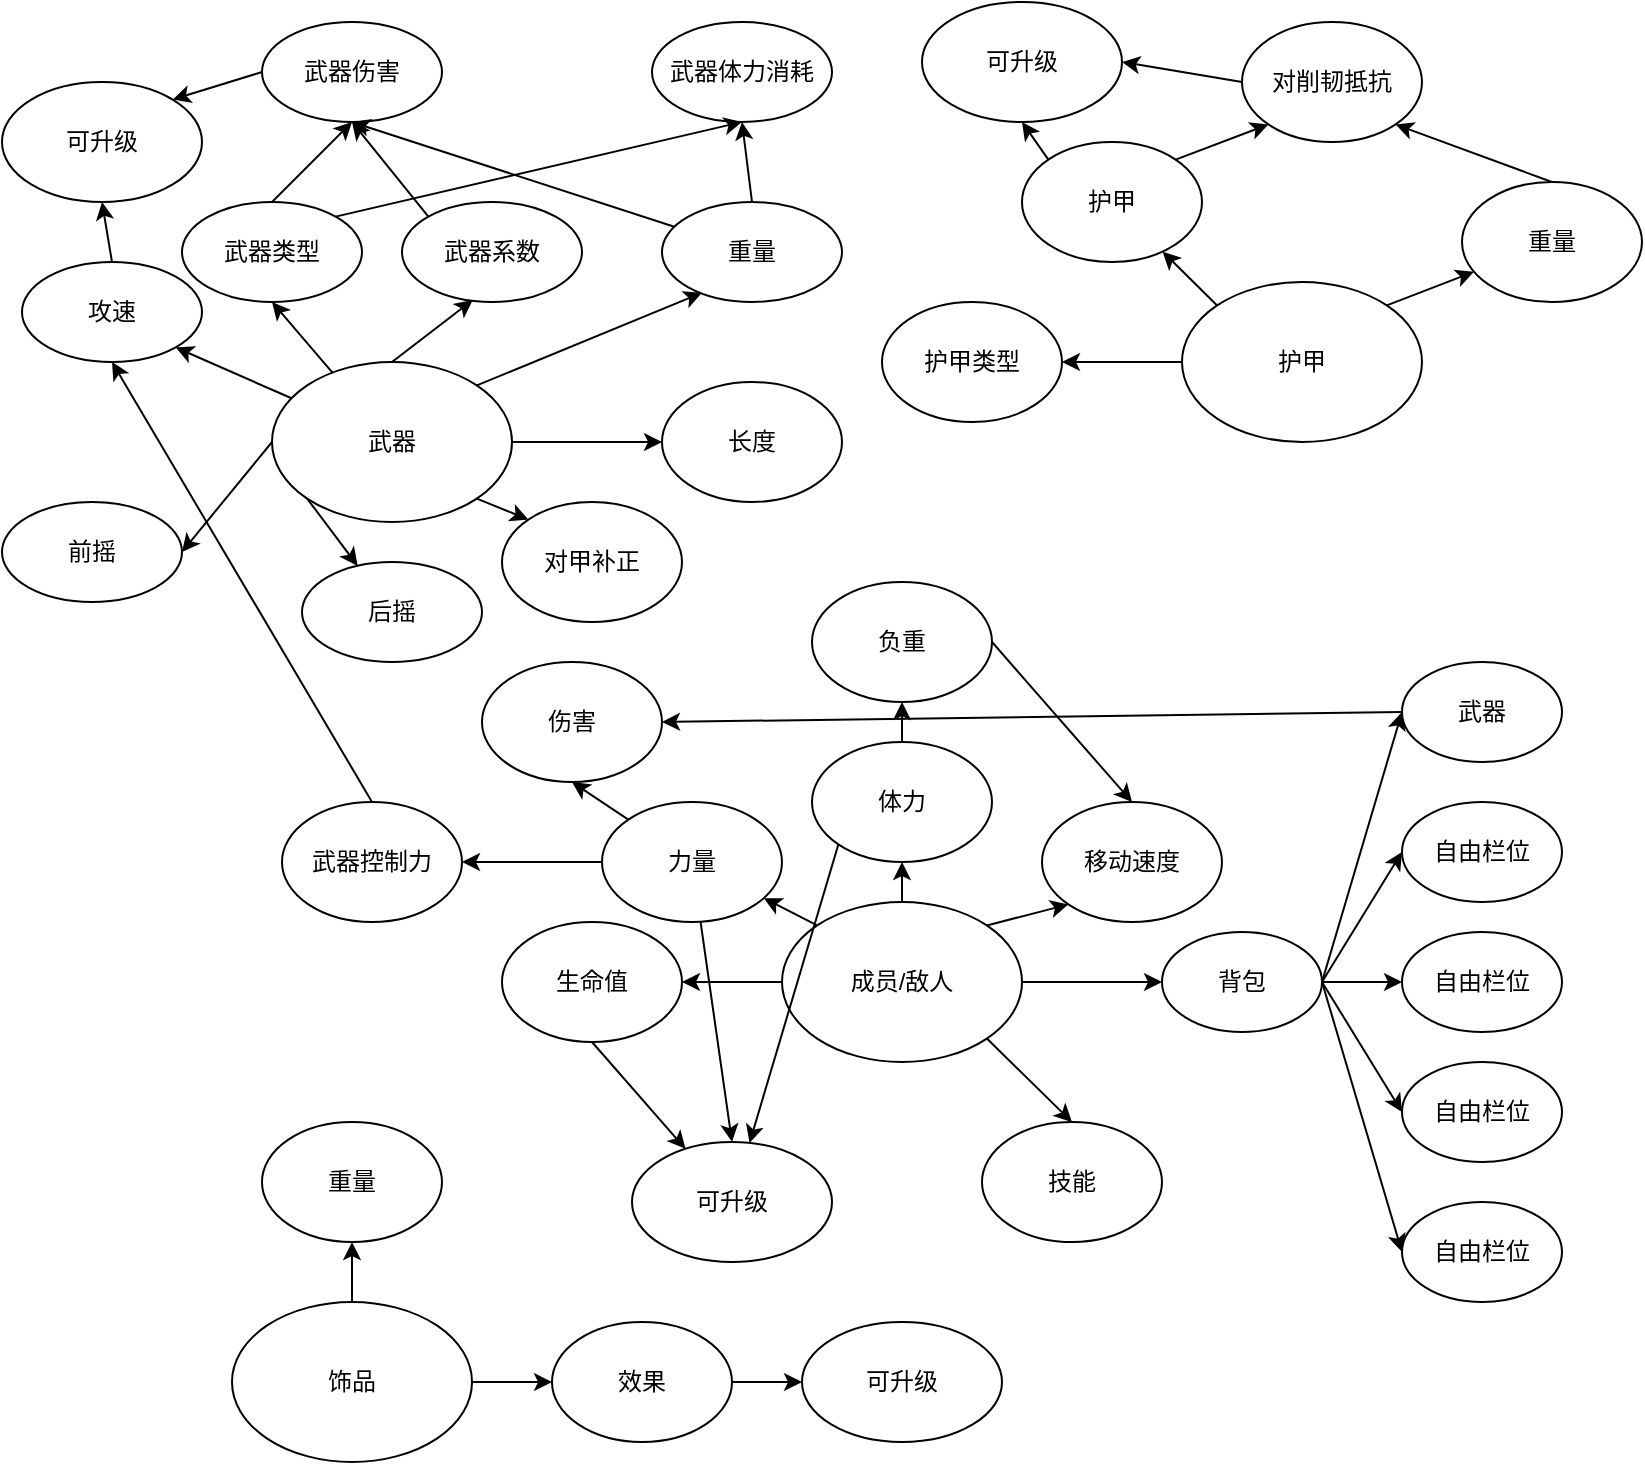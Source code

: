 <mxfile version="19.0.1" type="github">
  <diagram id="VNHnTCPg6YkhQqosSSUq" name="Page-1">
    <mxGraphModel dx="1093" dy="609" grid="1" gridSize="10" guides="1" tooltips="1" connect="1" arrows="1" fold="1" page="1" pageScale="1" pageWidth="850" pageHeight="1100" math="0" shadow="0">
      <root>
        <mxCell id="0" />
        <mxCell id="1" parent="0" />
        <mxCell id="JZIAgq0WsdpIGjdo9jfv-1" value="武器" style="ellipse;whiteSpace=wrap;html=1;" vertex="1" parent="1">
          <mxGeometry x="145" y="190" width="120" height="80" as="geometry" />
        </mxCell>
        <mxCell id="JZIAgq0WsdpIGjdo9jfv-2" value="护甲" style="ellipse;whiteSpace=wrap;html=1;" vertex="1" parent="1">
          <mxGeometry x="600" y="150" width="120" height="80" as="geometry" />
        </mxCell>
        <mxCell id="JZIAgq0WsdpIGjdo9jfv-69" style="edgeStyle=orthogonalEdgeStyle;rounded=0;orthogonalLoop=1;jettySize=auto;html=1;exitX=1;exitY=0.5;exitDx=0;exitDy=0;" edge="1" parent="1" source="JZIAgq0WsdpIGjdo9jfv-3" target="JZIAgq0WsdpIGjdo9jfv-70">
          <mxGeometry relative="1" as="geometry">
            <mxPoint x="570" y="500" as="targetPoint" />
          </mxGeometry>
        </mxCell>
        <mxCell id="JZIAgq0WsdpIGjdo9jfv-3" value="成员/敌人" style="ellipse;whiteSpace=wrap;html=1;" vertex="1" parent="1">
          <mxGeometry x="400" y="460" width="120" height="80" as="geometry" />
        </mxCell>
        <mxCell id="JZIAgq0WsdpIGjdo9jfv-8" value="攻速" style="ellipse;whiteSpace=wrap;html=1;" vertex="1" parent="1">
          <mxGeometry x="20" y="140" width="90" height="50" as="geometry" />
        </mxCell>
        <mxCell id="JZIAgq0WsdpIGjdo9jfv-9" value="" style="endArrow=classic;html=1;rounded=0;entryX=1;entryY=1;entryDx=0;entryDy=0;" edge="1" parent="1" source="JZIAgq0WsdpIGjdo9jfv-1" target="JZIAgq0WsdpIGjdo9jfv-8">
          <mxGeometry width="50" height="50" relative="1" as="geometry">
            <mxPoint x="290" y="190" as="sourcePoint" />
            <mxPoint x="110.276" y="190.522" as="targetPoint" />
          </mxGeometry>
        </mxCell>
        <mxCell id="JZIAgq0WsdpIGjdo9jfv-10" value="重量" style="ellipse;whiteSpace=wrap;html=1;" vertex="1" parent="1">
          <mxGeometry x="340" y="110" width="90" height="50" as="geometry" />
        </mxCell>
        <mxCell id="JZIAgq0WsdpIGjdo9jfv-11" value="" style="endArrow=classic;html=1;rounded=0;exitX=1;exitY=0.5;exitDx=0;exitDy=0;entryX=0;entryY=0.5;entryDx=0;entryDy=0;" edge="1" parent="1" source="JZIAgq0WsdpIGjdo9jfv-1" target="JZIAgq0WsdpIGjdo9jfv-12">
          <mxGeometry width="50" height="50" relative="1" as="geometry">
            <mxPoint x="190" y="200" as="sourcePoint" />
            <mxPoint x="300" y="230" as="targetPoint" />
          </mxGeometry>
        </mxCell>
        <mxCell id="JZIAgq0WsdpIGjdo9jfv-12" value="长度" style="ellipse;whiteSpace=wrap;html=1;" vertex="1" parent="1">
          <mxGeometry x="340" y="200" width="90" height="60" as="geometry" />
        </mxCell>
        <mxCell id="JZIAgq0WsdpIGjdo9jfv-13" value="武器类型" style="ellipse;whiteSpace=wrap;html=1;" vertex="1" parent="1">
          <mxGeometry x="100" y="110" width="90" height="50" as="geometry" />
        </mxCell>
        <mxCell id="JZIAgq0WsdpIGjdo9jfv-14" value="" style="endArrow=classic;html=1;rounded=0;entryX=0.5;entryY=1;entryDx=0;entryDy=0;" edge="1" parent="1" source="JZIAgq0WsdpIGjdo9jfv-1" target="JZIAgq0WsdpIGjdo9jfv-13">
          <mxGeometry width="50" height="50" relative="1" as="geometry">
            <mxPoint x="147.574" y="211.716" as="sourcePoint" />
            <mxPoint x="119.999" y="168.57" as="targetPoint" />
          </mxGeometry>
        </mxCell>
        <mxCell id="JZIAgq0WsdpIGjdo9jfv-15" value="" style="endArrow=classic;html=1;rounded=0;exitX=1;exitY=0;exitDx=0;exitDy=0;entryX=0.222;entryY=0.908;entryDx=0;entryDy=0;entryPerimeter=0;" edge="1" parent="1" source="JZIAgq0WsdpIGjdo9jfv-1" target="JZIAgq0WsdpIGjdo9jfv-10">
          <mxGeometry width="50" height="50" relative="1" as="geometry">
            <mxPoint x="270" y="240" as="sourcePoint" />
            <mxPoint x="310" y="240" as="targetPoint" />
          </mxGeometry>
        </mxCell>
        <mxCell id="JZIAgq0WsdpIGjdo9jfv-16" value="武器伤害" style="ellipse;whiteSpace=wrap;html=1;" vertex="1" parent="1">
          <mxGeometry x="140" y="20" width="90" height="50" as="geometry" />
        </mxCell>
        <mxCell id="JZIAgq0WsdpIGjdo9jfv-25" value="" style="endArrow=classic;html=1;rounded=0;entryX=0.5;entryY=1;entryDx=0;entryDy=0;exitX=0.5;exitY=0;exitDx=0;exitDy=0;" edge="1" parent="1" source="JZIAgq0WsdpIGjdo9jfv-13" target="JZIAgq0WsdpIGjdo9jfv-16">
          <mxGeometry width="50" height="50" relative="1" as="geometry">
            <mxPoint x="180" y="110" as="sourcePoint" />
            <mxPoint x="170" y="80" as="targetPoint" />
          </mxGeometry>
        </mxCell>
        <mxCell id="JZIAgq0WsdpIGjdo9jfv-26" value="" style="endArrow=classic;html=1;rounded=0;entryX=0.5;entryY=1;entryDx=0;entryDy=0;" edge="1" parent="1" source="JZIAgq0WsdpIGjdo9jfv-10" target="JZIAgq0WsdpIGjdo9jfv-16">
          <mxGeometry width="50" height="50" relative="1" as="geometry">
            <mxPoint x="211.515" y="210.402" as="sourcePoint" />
            <mxPoint x="205" y="180" as="targetPoint" />
          </mxGeometry>
        </mxCell>
        <mxCell id="JZIAgq0WsdpIGjdo9jfv-27" value="武器体力消耗" style="ellipse;whiteSpace=wrap;html=1;" vertex="1" parent="1">
          <mxGeometry x="335" y="20" width="90" height="50" as="geometry" />
        </mxCell>
        <mxCell id="JZIAgq0WsdpIGjdo9jfv-30" value="" style="endArrow=classic;html=1;rounded=0;entryX=0.5;entryY=1;entryDx=0;entryDy=0;exitX=1;exitY=0;exitDx=0;exitDy=0;" edge="1" parent="1" source="JZIAgq0WsdpIGjdo9jfv-13" target="JZIAgq0WsdpIGjdo9jfv-27">
          <mxGeometry width="50" height="50" relative="1" as="geometry">
            <mxPoint x="190" y="120" as="sourcePoint" />
            <mxPoint x="235" y="80" as="targetPoint" />
          </mxGeometry>
        </mxCell>
        <mxCell id="JZIAgq0WsdpIGjdo9jfv-31" value="" style="endArrow=classic;html=1;rounded=0;entryX=0.5;entryY=1;entryDx=0;entryDy=0;exitX=0.5;exitY=0;exitDx=0;exitDy=0;" edge="1" parent="1" source="JZIAgq0WsdpIGjdo9jfv-10" target="JZIAgq0WsdpIGjdo9jfv-27">
          <mxGeometry width="50" height="50" relative="1" as="geometry">
            <mxPoint x="200" y="130" as="sourcePoint" />
            <mxPoint x="245" y="90" as="targetPoint" />
          </mxGeometry>
        </mxCell>
        <mxCell id="JZIAgq0WsdpIGjdo9jfv-32" value="对甲补正" style="ellipse;whiteSpace=wrap;html=1;" vertex="1" parent="1">
          <mxGeometry x="260" y="260" width="90" height="60" as="geometry" />
        </mxCell>
        <mxCell id="JZIAgq0WsdpIGjdo9jfv-33" value="" style="endArrow=classic;html=1;rounded=0;exitX=1;exitY=1;exitDx=0;exitDy=0;entryX=0;entryY=0;entryDx=0;entryDy=0;" edge="1" parent="1" source="JZIAgq0WsdpIGjdo9jfv-1" target="JZIAgq0WsdpIGjdo9jfv-32">
          <mxGeometry width="50" height="50" relative="1" as="geometry">
            <mxPoint x="140" y="360" as="sourcePoint" />
            <mxPoint x="190" y="310" as="targetPoint" />
          </mxGeometry>
        </mxCell>
        <mxCell id="JZIAgq0WsdpIGjdo9jfv-34" value="护甲类型" style="ellipse;whiteSpace=wrap;html=1;" vertex="1" parent="1">
          <mxGeometry x="450" y="160" width="90" height="60" as="geometry" />
        </mxCell>
        <mxCell id="JZIAgq0WsdpIGjdo9jfv-35" value="" style="endArrow=classic;html=1;rounded=0;exitX=0;exitY=0.5;exitDx=0;exitDy=0;entryX=1;entryY=0.5;entryDx=0;entryDy=0;" edge="1" parent="1" source="JZIAgq0WsdpIGjdo9jfv-2" target="JZIAgq0WsdpIGjdo9jfv-34">
          <mxGeometry width="50" height="50" relative="1" as="geometry">
            <mxPoint x="252.426" y="268.284" as="sourcePoint" />
            <mxPoint x="283.18" y="278.787" as="targetPoint" />
          </mxGeometry>
        </mxCell>
        <mxCell id="JZIAgq0WsdpIGjdo9jfv-37" value="护甲" style="ellipse;whiteSpace=wrap;html=1;" vertex="1" parent="1">
          <mxGeometry x="520" y="80" width="90" height="60" as="geometry" />
        </mxCell>
        <mxCell id="JZIAgq0WsdpIGjdo9jfv-38" value="" style="endArrow=classic;html=1;rounded=0;exitX=0;exitY=0;exitDx=0;exitDy=0;" edge="1" parent="1" source="JZIAgq0WsdpIGjdo9jfv-2" target="JZIAgq0WsdpIGjdo9jfv-37">
          <mxGeometry width="50" height="50" relative="1" as="geometry">
            <mxPoint x="590" y="200" as="sourcePoint" />
            <mxPoint x="640" y="150" as="targetPoint" />
          </mxGeometry>
        </mxCell>
        <mxCell id="JZIAgq0WsdpIGjdo9jfv-39" value="重量" style="ellipse;whiteSpace=wrap;html=1;" vertex="1" parent="1">
          <mxGeometry x="740" y="100" width="90" height="60" as="geometry" />
        </mxCell>
        <mxCell id="JZIAgq0WsdpIGjdo9jfv-40" value="" style="endArrow=classic;html=1;rounded=0;exitX=1;exitY=0;exitDx=0;exitDy=0;" edge="1" parent="1" source="JZIAgq0WsdpIGjdo9jfv-2" target="JZIAgq0WsdpIGjdo9jfv-39">
          <mxGeometry width="50" height="50" relative="1" as="geometry">
            <mxPoint x="720" y="300" as="sourcePoint" />
            <mxPoint x="770" y="250" as="targetPoint" />
          </mxGeometry>
        </mxCell>
        <mxCell id="JZIAgq0WsdpIGjdo9jfv-42" value="生命值" style="ellipse;whiteSpace=wrap;html=1;direction=west;" vertex="1" parent="1">
          <mxGeometry x="260" y="470" width="90" height="60" as="geometry" />
        </mxCell>
        <mxCell id="JZIAgq0WsdpIGjdo9jfv-43" value="" style="endArrow=classic;html=1;rounded=0;exitX=0;exitY=0.5;exitDx=0;exitDy=0;" edge="1" parent="1" source="JZIAgq0WsdpIGjdo9jfv-3" target="JZIAgq0WsdpIGjdo9jfv-42">
          <mxGeometry width="50" height="50" relative="1" as="geometry">
            <mxPoint x="350" y="470" as="sourcePoint" />
            <mxPoint x="400" y="420" as="targetPoint" />
          </mxGeometry>
        </mxCell>
        <mxCell id="JZIAgq0WsdpIGjdo9jfv-45" value="力量" style="ellipse;whiteSpace=wrap;html=1;" vertex="1" parent="1">
          <mxGeometry x="310" y="410" width="90" height="60" as="geometry" />
        </mxCell>
        <mxCell id="JZIAgq0WsdpIGjdo9jfv-46" value="" style="endArrow=classic;html=1;rounded=0;exitX=0;exitY=0;exitDx=0;exitDy=0;" edge="1" parent="1" source="JZIAgq0WsdpIGjdo9jfv-3" target="JZIAgq0WsdpIGjdo9jfv-45">
          <mxGeometry width="50" height="50" relative="1" as="geometry">
            <mxPoint x="510" y="450" as="sourcePoint" />
            <mxPoint x="560" y="400" as="targetPoint" />
          </mxGeometry>
        </mxCell>
        <mxCell id="JZIAgq0WsdpIGjdo9jfv-47" value="体力" style="ellipse;whiteSpace=wrap;html=1;" vertex="1" parent="1">
          <mxGeometry x="415" y="380" width="90" height="60" as="geometry" />
        </mxCell>
        <mxCell id="JZIAgq0WsdpIGjdo9jfv-48" value="" style="endArrow=classic;html=1;rounded=0;exitX=0.5;exitY=0;exitDx=0;exitDy=0;entryX=0.5;entryY=1;entryDx=0;entryDy=0;" edge="1" parent="1" source="JZIAgq0WsdpIGjdo9jfv-3" target="JZIAgq0WsdpIGjdo9jfv-47">
          <mxGeometry width="50" height="50" relative="1" as="geometry">
            <mxPoint x="600" y="440" as="sourcePoint" />
            <mxPoint x="650" y="390" as="targetPoint" />
          </mxGeometry>
        </mxCell>
        <mxCell id="JZIAgq0WsdpIGjdo9jfv-51" value="前摇" style="ellipse;whiteSpace=wrap;html=1;" vertex="1" parent="1">
          <mxGeometry x="10" y="260" width="90" height="50" as="geometry" />
        </mxCell>
        <mxCell id="JZIAgq0WsdpIGjdo9jfv-52" value="后摇" style="ellipse;whiteSpace=wrap;html=1;" vertex="1" parent="1">
          <mxGeometry x="160" y="290" width="90" height="50" as="geometry" />
        </mxCell>
        <mxCell id="JZIAgq0WsdpIGjdo9jfv-53" value="" style="endArrow=classic;html=1;rounded=0;exitX=0;exitY=0.5;exitDx=0;exitDy=0;entryX=1;entryY=0.5;entryDx=0;entryDy=0;" edge="1" parent="1" source="JZIAgq0WsdpIGjdo9jfv-1" target="JZIAgq0WsdpIGjdo9jfv-51">
          <mxGeometry width="50" height="50" relative="1" as="geometry">
            <mxPoint x="100" y="430" as="sourcePoint" />
            <mxPoint x="150" y="380" as="targetPoint" />
          </mxGeometry>
        </mxCell>
        <mxCell id="JZIAgq0WsdpIGjdo9jfv-54" value="" style="endArrow=classic;html=1;rounded=0;exitX=0;exitY=1;exitDx=0;exitDy=0;" edge="1" parent="1" source="JZIAgq0WsdpIGjdo9jfv-1" target="JZIAgq0WsdpIGjdo9jfv-52">
          <mxGeometry width="50" height="50" relative="1" as="geometry">
            <mxPoint x="120" y="440" as="sourcePoint" />
            <mxPoint x="170" y="390" as="targetPoint" />
          </mxGeometry>
        </mxCell>
        <mxCell id="JZIAgq0WsdpIGjdo9jfv-56" value="对削韧抵抗" style="ellipse;whiteSpace=wrap;html=1;" vertex="1" parent="1">
          <mxGeometry x="630" y="20" width="90" height="60" as="geometry" />
        </mxCell>
        <mxCell id="JZIAgq0WsdpIGjdo9jfv-57" value="" style="endArrow=classic;html=1;rounded=0;exitX=1;exitY=0;exitDx=0;exitDy=0;entryX=0;entryY=1;entryDx=0;entryDy=0;" edge="1" parent="1" source="JZIAgq0WsdpIGjdo9jfv-37" target="JZIAgq0WsdpIGjdo9jfv-56">
          <mxGeometry width="50" height="50" relative="1" as="geometry">
            <mxPoint x="650" y="140" as="sourcePoint" />
            <mxPoint x="700" y="90" as="targetPoint" />
          </mxGeometry>
        </mxCell>
        <mxCell id="JZIAgq0WsdpIGjdo9jfv-58" value="" style="endArrow=classic;html=1;rounded=0;exitX=0.5;exitY=0;exitDx=0;exitDy=0;entryX=1;entryY=1;entryDx=0;entryDy=0;" edge="1" parent="1" source="JZIAgq0WsdpIGjdo9jfv-39" target="JZIAgq0WsdpIGjdo9jfv-56">
          <mxGeometry width="50" height="50" relative="1" as="geometry">
            <mxPoint x="750" y="100" as="sourcePoint" />
            <mxPoint x="800" y="50" as="targetPoint" />
          </mxGeometry>
        </mxCell>
        <mxCell id="JZIAgq0WsdpIGjdo9jfv-60" value="移动速度" style="ellipse;whiteSpace=wrap;html=1;" vertex="1" parent="1">
          <mxGeometry x="530" y="410" width="90" height="60" as="geometry" />
        </mxCell>
        <mxCell id="JZIAgq0WsdpIGjdo9jfv-61" value="" style="endArrow=classic;html=1;rounded=0;exitX=1;exitY=0;exitDx=0;exitDy=0;entryX=0;entryY=1;entryDx=0;entryDy=0;" edge="1" parent="1" source="JZIAgq0WsdpIGjdo9jfv-3" target="JZIAgq0WsdpIGjdo9jfv-60">
          <mxGeometry width="50" height="50" relative="1" as="geometry">
            <mxPoint x="630" y="560" as="sourcePoint" />
            <mxPoint x="680" y="510" as="targetPoint" />
          </mxGeometry>
        </mxCell>
        <mxCell id="JZIAgq0WsdpIGjdo9jfv-62" value="负重" style="ellipse;whiteSpace=wrap;html=1;" vertex="1" parent="1">
          <mxGeometry x="415" y="300" width="90" height="60" as="geometry" />
        </mxCell>
        <mxCell id="JZIAgq0WsdpIGjdo9jfv-64" value="伤害" style="ellipse;whiteSpace=wrap;html=1;" vertex="1" parent="1">
          <mxGeometry x="250" y="340" width="90" height="60" as="geometry" />
        </mxCell>
        <mxCell id="JZIAgq0WsdpIGjdo9jfv-66" value="" style="endArrow=classic;html=1;rounded=0;exitX=0;exitY=0;exitDx=0;exitDy=0;entryX=0.5;entryY=1;entryDx=0;entryDy=0;" edge="1" parent="1" source="JZIAgq0WsdpIGjdo9jfv-45" target="JZIAgq0WsdpIGjdo9jfv-64">
          <mxGeometry width="50" height="50" relative="1" as="geometry">
            <mxPoint x="190" y="500" as="sourcePoint" />
            <mxPoint x="240" y="450" as="targetPoint" />
          </mxGeometry>
        </mxCell>
        <mxCell id="JZIAgq0WsdpIGjdo9jfv-67" value="" style="endArrow=classic;html=1;rounded=0;exitX=0.5;exitY=0;exitDx=0;exitDy=0;entryX=0.5;entryY=1;entryDx=0;entryDy=0;" edge="1" parent="1" source="JZIAgq0WsdpIGjdo9jfv-47" target="JZIAgq0WsdpIGjdo9jfv-62">
          <mxGeometry width="50" height="50" relative="1" as="geometry">
            <mxPoint x="333.18" y="428.787" as="sourcePoint" />
            <mxPoint x="305" y="410" as="targetPoint" />
          </mxGeometry>
        </mxCell>
        <mxCell id="JZIAgq0WsdpIGjdo9jfv-68" value="" style="endArrow=classic;html=1;rounded=0;exitX=1;exitY=0.5;exitDx=0;exitDy=0;entryX=0.5;entryY=0;entryDx=0;entryDy=0;" edge="1" parent="1" source="JZIAgq0WsdpIGjdo9jfv-62" target="JZIAgq0WsdpIGjdo9jfv-60">
          <mxGeometry width="50" height="50" relative="1" as="geometry">
            <mxPoint x="343.18" y="438.787" as="sourcePoint" />
            <mxPoint x="315" y="420" as="targetPoint" />
          </mxGeometry>
        </mxCell>
        <mxCell id="JZIAgq0WsdpIGjdo9jfv-70" value="背包" style="ellipse;whiteSpace=wrap;html=1;" vertex="1" parent="1">
          <mxGeometry x="590" y="475" width="80" height="50" as="geometry" />
        </mxCell>
        <mxCell id="JZIAgq0WsdpIGjdo9jfv-72" value="武器" style="ellipse;whiteSpace=wrap;html=1;" vertex="1" parent="1">
          <mxGeometry x="710" y="340" width="80" height="50" as="geometry" />
        </mxCell>
        <mxCell id="JZIAgq0WsdpIGjdo9jfv-73" value="自由栏位" style="ellipse;whiteSpace=wrap;html=1;" vertex="1" parent="1">
          <mxGeometry x="710" y="410" width="80" height="50" as="geometry" />
        </mxCell>
        <mxCell id="JZIAgq0WsdpIGjdo9jfv-74" value="自由栏位" style="ellipse;whiteSpace=wrap;html=1;" vertex="1" parent="1">
          <mxGeometry x="710" y="475" width="80" height="50" as="geometry" />
        </mxCell>
        <mxCell id="JZIAgq0WsdpIGjdo9jfv-75" value="自由栏位" style="ellipse;whiteSpace=wrap;html=1;" vertex="1" parent="1">
          <mxGeometry x="710" y="540" width="80" height="50" as="geometry" />
        </mxCell>
        <mxCell id="JZIAgq0WsdpIGjdo9jfv-76" value="自由栏位" style="ellipse;whiteSpace=wrap;html=1;" vertex="1" parent="1">
          <mxGeometry x="710" y="610" width="80" height="50" as="geometry" />
        </mxCell>
        <mxCell id="JZIAgq0WsdpIGjdo9jfv-78" value="" style="endArrow=classic;html=1;rounded=0;exitX=1;exitY=0.5;exitDx=0;exitDy=0;entryX=0;entryY=0.5;entryDx=0;entryDy=0;" edge="1" parent="1" source="JZIAgq0WsdpIGjdo9jfv-70" target="JZIAgq0WsdpIGjdo9jfv-72">
          <mxGeometry width="50" height="50" relative="1" as="geometry">
            <mxPoint x="560" y="620" as="sourcePoint" />
            <mxPoint x="610" y="570" as="targetPoint" />
          </mxGeometry>
        </mxCell>
        <mxCell id="JZIAgq0WsdpIGjdo9jfv-79" value="" style="endArrow=classic;html=1;rounded=0;exitX=1;exitY=0.5;exitDx=0;exitDy=0;entryX=0;entryY=0.5;entryDx=0;entryDy=0;" edge="1" parent="1" source="JZIAgq0WsdpIGjdo9jfv-70" target="JZIAgq0WsdpIGjdo9jfv-73">
          <mxGeometry width="50" height="50" relative="1" as="geometry">
            <mxPoint x="680" y="510" as="sourcePoint" />
            <mxPoint x="720" y="375" as="targetPoint" />
          </mxGeometry>
        </mxCell>
        <mxCell id="JZIAgq0WsdpIGjdo9jfv-80" value="" style="endArrow=classic;html=1;rounded=0;exitX=1;exitY=0.5;exitDx=0;exitDy=0;" edge="1" parent="1" source="JZIAgq0WsdpIGjdo9jfv-70" target="JZIAgq0WsdpIGjdo9jfv-74">
          <mxGeometry width="50" height="50" relative="1" as="geometry">
            <mxPoint x="690" y="520" as="sourcePoint" />
            <mxPoint x="730" y="385" as="targetPoint" />
          </mxGeometry>
        </mxCell>
        <mxCell id="JZIAgq0WsdpIGjdo9jfv-81" value="" style="endArrow=classic;html=1;rounded=0;entryX=0;entryY=0.5;entryDx=0;entryDy=0;" edge="1" parent="1" target="JZIAgq0WsdpIGjdo9jfv-75">
          <mxGeometry width="50" height="50" relative="1" as="geometry">
            <mxPoint x="670" y="500" as="sourcePoint" />
            <mxPoint x="740" y="395" as="targetPoint" />
          </mxGeometry>
        </mxCell>
        <mxCell id="JZIAgq0WsdpIGjdo9jfv-82" value="" style="endArrow=classic;html=1;rounded=0;entryX=0;entryY=0.5;entryDx=0;entryDy=0;exitX=1;exitY=0.5;exitDx=0;exitDy=0;" edge="1" parent="1" source="JZIAgq0WsdpIGjdo9jfv-70" target="JZIAgq0WsdpIGjdo9jfv-76">
          <mxGeometry width="50" height="50" relative="1" as="geometry">
            <mxPoint x="670" y="510" as="sourcePoint" />
            <mxPoint x="750" y="405" as="targetPoint" />
          </mxGeometry>
        </mxCell>
        <mxCell id="JZIAgq0WsdpIGjdo9jfv-83" value="" style="endArrow=classic;html=1;rounded=0;exitX=0;exitY=0.5;exitDx=0;exitDy=0;entryX=1;entryY=0.5;entryDx=0;entryDy=0;" edge="1" parent="1" source="JZIAgq0WsdpIGjdo9jfv-72" target="JZIAgq0WsdpIGjdo9jfv-64">
          <mxGeometry width="50" height="50" relative="1" as="geometry">
            <mxPoint x="620" y="350" as="sourcePoint" />
            <mxPoint x="670" y="300" as="targetPoint" />
          </mxGeometry>
        </mxCell>
        <mxCell id="JZIAgq0WsdpIGjdo9jfv-84" value="饰品" style="ellipse;whiteSpace=wrap;html=1;" vertex="1" parent="1">
          <mxGeometry x="125" y="660" width="120" height="80" as="geometry" />
        </mxCell>
        <mxCell id="JZIAgq0WsdpIGjdo9jfv-86" value="" style="endArrow=classic;html=1;rounded=0;exitX=0.5;exitY=0;exitDx=0;exitDy=0;entryX=0.5;entryY=1;entryDx=0;entryDy=0;" edge="1" parent="1" source="JZIAgq0WsdpIGjdo9jfv-84" target="JZIAgq0WsdpIGjdo9jfv-88">
          <mxGeometry width="50" height="50" relative="1" as="geometry">
            <mxPoint x="160" y="630" as="sourcePoint" />
            <mxPoint x="190" y="600" as="targetPoint" />
          </mxGeometry>
        </mxCell>
        <mxCell id="JZIAgq0WsdpIGjdo9jfv-88" value="重量" style="ellipse;whiteSpace=wrap;html=1;" vertex="1" parent="1">
          <mxGeometry x="140" y="570" width="90" height="60" as="geometry" />
        </mxCell>
        <mxCell id="JZIAgq0WsdpIGjdo9jfv-89" value="技能" style="ellipse;whiteSpace=wrap;html=1;" vertex="1" parent="1">
          <mxGeometry x="500" y="570" width="90" height="60" as="geometry" />
        </mxCell>
        <mxCell id="JZIAgq0WsdpIGjdo9jfv-93" value="" style="endArrow=classic;html=1;rounded=0;exitX=1;exitY=1;exitDx=0;exitDy=0;entryX=0.5;entryY=0;entryDx=0;entryDy=0;" edge="1" parent="1" source="JZIAgq0WsdpIGjdo9jfv-3" target="JZIAgq0WsdpIGjdo9jfv-89">
          <mxGeometry width="50" height="50" relative="1" as="geometry">
            <mxPoint x="350" y="630" as="sourcePoint" />
            <mxPoint x="400" y="580" as="targetPoint" />
          </mxGeometry>
        </mxCell>
        <mxCell id="JZIAgq0WsdpIGjdo9jfv-95" value="武器控制力" style="ellipse;whiteSpace=wrap;html=1;" vertex="1" parent="1">
          <mxGeometry x="150" y="410" width="90" height="60" as="geometry" />
        </mxCell>
        <mxCell id="JZIAgq0WsdpIGjdo9jfv-96" value="" style="endArrow=classic;html=1;rounded=0;exitX=0;exitY=0.5;exitDx=0;exitDy=0;entryX=1;entryY=0.5;entryDx=0;entryDy=0;" edge="1" parent="1" source="JZIAgq0WsdpIGjdo9jfv-45" target="JZIAgq0WsdpIGjdo9jfv-95">
          <mxGeometry width="50" height="50" relative="1" as="geometry">
            <mxPoint x="350" y="580" as="sourcePoint" />
            <mxPoint x="390" y="540" as="targetPoint" />
          </mxGeometry>
        </mxCell>
        <mxCell id="JZIAgq0WsdpIGjdo9jfv-98" value="" style="endArrow=classic;html=1;rounded=0;exitX=0.5;exitY=0;exitDx=0;exitDy=0;entryX=0.5;entryY=1;entryDx=0;entryDy=0;" edge="1" parent="1" source="JZIAgq0WsdpIGjdo9jfv-95" target="JZIAgq0WsdpIGjdo9jfv-8">
          <mxGeometry width="50" height="50" relative="1" as="geometry">
            <mxPoint x="190" y="390" as="sourcePoint" />
            <mxPoint x="240" y="340" as="targetPoint" />
          </mxGeometry>
        </mxCell>
        <mxCell id="JZIAgq0WsdpIGjdo9jfv-99" value="可升级" style="ellipse;whiteSpace=wrap;html=1;" vertex="1" parent="1">
          <mxGeometry x="325" y="580" width="100" height="60" as="geometry" />
        </mxCell>
        <mxCell id="JZIAgq0WsdpIGjdo9jfv-100" value="" style="endArrow=classic;html=1;rounded=0;exitX=0.5;exitY=0;exitDx=0;exitDy=0;" edge="1" parent="1" source="JZIAgq0WsdpIGjdo9jfv-42" target="JZIAgq0WsdpIGjdo9jfv-99">
          <mxGeometry width="50" height="50" relative="1" as="geometry">
            <mxPoint x="290" y="590" as="sourcePoint" />
            <mxPoint x="340" y="540" as="targetPoint" />
          </mxGeometry>
        </mxCell>
        <mxCell id="JZIAgq0WsdpIGjdo9jfv-101" value="" style="endArrow=classic;html=1;rounded=0;entryX=0.5;entryY=0;entryDx=0;entryDy=0;" edge="1" parent="1" source="JZIAgq0WsdpIGjdo9jfv-45" target="JZIAgq0WsdpIGjdo9jfv-99">
          <mxGeometry width="50" height="50" relative="1" as="geometry">
            <mxPoint x="315" y="540" as="sourcePoint" />
            <mxPoint x="361.758" y="593.438" as="targetPoint" />
          </mxGeometry>
        </mxCell>
        <mxCell id="JZIAgq0WsdpIGjdo9jfv-102" value="" style="endArrow=classic;html=1;rounded=0;exitX=0;exitY=1;exitDx=0;exitDy=0;" edge="1" parent="1" source="JZIAgq0WsdpIGjdo9jfv-47" target="JZIAgq0WsdpIGjdo9jfv-99">
          <mxGeometry width="50" height="50" relative="1" as="geometry">
            <mxPoint x="369.266" y="479.865" as="sourcePoint" />
            <mxPoint x="385" y="590" as="targetPoint" />
          </mxGeometry>
        </mxCell>
        <mxCell id="JZIAgq0WsdpIGjdo9jfv-104" value="可升级" style="ellipse;whiteSpace=wrap;html=1;" vertex="1" parent="1">
          <mxGeometry x="10" y="50" width="100" height="60" as="geometry" />
        </mxCell>
        <mxCell id="JZIAgq0WsdpIGjdo9jfv-105" value="" style="endArrow=classic;html=1;rounded=0;exitX=0.5;exitY=0;exitDx=0;exitDy=0;entryX=0.5;entryY=1;entryDx=0;entryDy=0;" edge="1" parent="1" source="JZIAgq0WsdpIGjdo9jfv-8" target="JZIAgq0WsdpIGjdo9jfv-104">
          <mxGeometry width="50" height="50" relative="1" as="geometry">
            <mxPoint x="390" y="120" as="sourcePoint" />
            <mxPoint x="440" y="70" as="targetPoint" />
          </mxGeometry>
        </mxCell>
        <mxCell id="JZIAgq0WsdpIGjdo9jfv-107" value="" style="endArrow=classic;html=1;rounded=0;exitX=0;exitY=0.5;exitDx=0;exitDy=0;entryX=1;entryY=0;entryDx=0;entryDy=0;" edge="1" parent="1" source="JZIAgq0WsdpIGjdo9jfv-16" target="JZIAgq0WsdpIGjdo9jfv-104">
          <mxGeometry width="50" height="50" relative="1" as="geometry">
            <mxPoint x="75" y="150" as="sourcePoint" />
            <mxPoint x="70" y="120" as="targetPoint" />
          </mxGeometry>
        </mxCell>
        <mxCell id="JZIAgq0WsdpIGjdo9jfv-108" value="可升级" style="ellipse;whiteSpace=wrap;html=1;" vertex="1" parent="1">
          <mxGeometry x="470" y="10" width="100" height="60" as="geometry" />
        </mxCell>
        <mxCell id="JZIAgq0WsdpIGjdo9jfv-109" value="" style="endArrow=classic;html=1;rounded=0;exitX=0;exitY=0;exitDx=0;exitDy=0;entryX=0.5;entryY=1;entryDx=0;entryDy=0;" edge="1" parent="1" source="JZIAgq0WsdpIGjdo9jfv-37" target="JZIAgq0WsdpIGjdo9jfv-108">
          <mxGeometry width="50" height="50" relative="1" as="geometry">
            <mxPoint x="75" y="150" as="sourcePoint" />
            <mxPoint x="70" y="120" as="targetPoint" />
          </mxGeometry>
        </mxCell>
        <mxCell id="JZIAgq0WsdpIGjdo9jfv-110" value="" style="endArrow=classic;html=1;rounded=0;exitX=0;exitY=0.5;exitDx=0;exitDy=0;entryX=1;entryY=0.5;entryDx=0;entryDy=0;" edge="1" parent="1" source="JZIAgq0WsdpIGjdo9jfv-56" target="JZIAgq0WsdpIGjdo9jfv-108">
          <mxGeometry width="50" height="50" relative="1" as="geometry">
            <mxPoint x="542.97" y="98.928" as="sourcePoint" />
            <mxPoint x="530" y="80" as="targetPoint" />
          </mxGeometry>
        </mxCell>
        <mxCell id="JZIAgq0WsdpIGjdo9jfv-113" value="武器系数" style="ellipse;whiteSpace=wrap;html=1;" vertex="1" parent="1">
          <mxGeometry x="210" y="110" width="90" height="50" as="geometry" />
        </mxCell>
        <mxCell id="JZIAgq0WsdpIGjdo9jfv-114" value="" style="endArrow=classic;html=1;rounded=0;exitX=0.5;exitY=0;exitDx=0;exitDy=0;entryX=0.393;entryY=0.98;entryDx=0;entryDy=0;entryPerimeter=0;" edge="1" parent="1" source="JZIAgq0WsdpIGjdo9jfv-1" target="JZIAgq0WsdpIGjdo9jfv-113">
          <mxGeometry width="50" height="50" relative="1" as="geometry">
            <mxPoint x="220" y="210" as="sourcePoint" />
            <mxPoint x="270" y="160" as="targetPoint" />
          </mxGeometry>
        </mxCell>
        <mxCell id="JZIAgq0WsdpIGjdo9jfv-115" value="" style="endArrow=classic;html=1;rounded=0;exitX=0;exitY=0;exitDx=0;exitDy=0;entryX=0.5;entryY=1;entryDx=0;entryDy=0;" edge="1" parent="1" source="JZIAgq0WsdpIGjdo9jfv-113" target="JZIAgq0WsdpIGjdo9jfv-16">
          <mxGeometry width="50" height="50" relative="1" as="geometry">
            <mxPoint x="270" y="70" as="sourcePoint" />
            <mxPoint x="320" y="20" as="targetPoint" />
          </mxGeometry>
        </mxCell>
        <mxCell id="JZIAgq0WsdpIGjdo9jfv-117" value="效果" style="ellipse;whiteSpace=wrap;html=1;direction=east;" vertex="1" parent="1">
          <mxGeometry x="285" y="670" width="90" height="60" as="geometry" />
        </mxCell>
        <mxCell id="JZIAgq0WsdpIGjdo9jfv-118" value="" style="endArrow=classic;html=1;rounded=0;exitX=1;exitY=0.5;exitDx=0;exitDy=0;" edge="1" parent="1" source="JZIAgq0WsdpIGjdo9jfv-84" target="JZIAgq0WsdpIGjdo9jfv-117">
          <mxGeometry width="50" height="50" relative="1" as="geometry">
            <mxPoint x="250" y="700" as="sourcePoint" />
            <mxPoint x="195" y="630" as="targetPoint" />
          </mxGeometry>
        </mxCell>
        <mxCell id="JZIAgq0WsdpIGjdo9jfv-119" value="可升级" style="ellipse;whiteSpace=wrap;html=1;" vertex="1" parent="1">
          <mxGeometry x="410" y="670" width="100" height="60" as="geometry" />
        </mxCell>
        <mxCell id="JZIAgq0WsdpIGjdo9jfv-120" value="" style="endArrow=classic;html=1;rounded=0;entryX=0;entryY=0.5;entryDx=0;entryDy=0;exitX=1;exitY=0.5;exitDx=0;exitDy=0;" edge="1" parent="1" source="JZIAgq0WsdpIGjdo9jfv-117" target="JZIAgq0WsdpIGjdo9jfv-119">
          <mxGeometry width="50" height="50" relative="1" as="geometry">
            <mxPoint x="370" y="700" as="sourcePoint" />
            <mxPoint x="390" y="810" as="targetPoint" />
          </mxGeometry>
        </mxCell>
      </root>
    </mxGraphModel>
  </diagram>
</mxfile>
